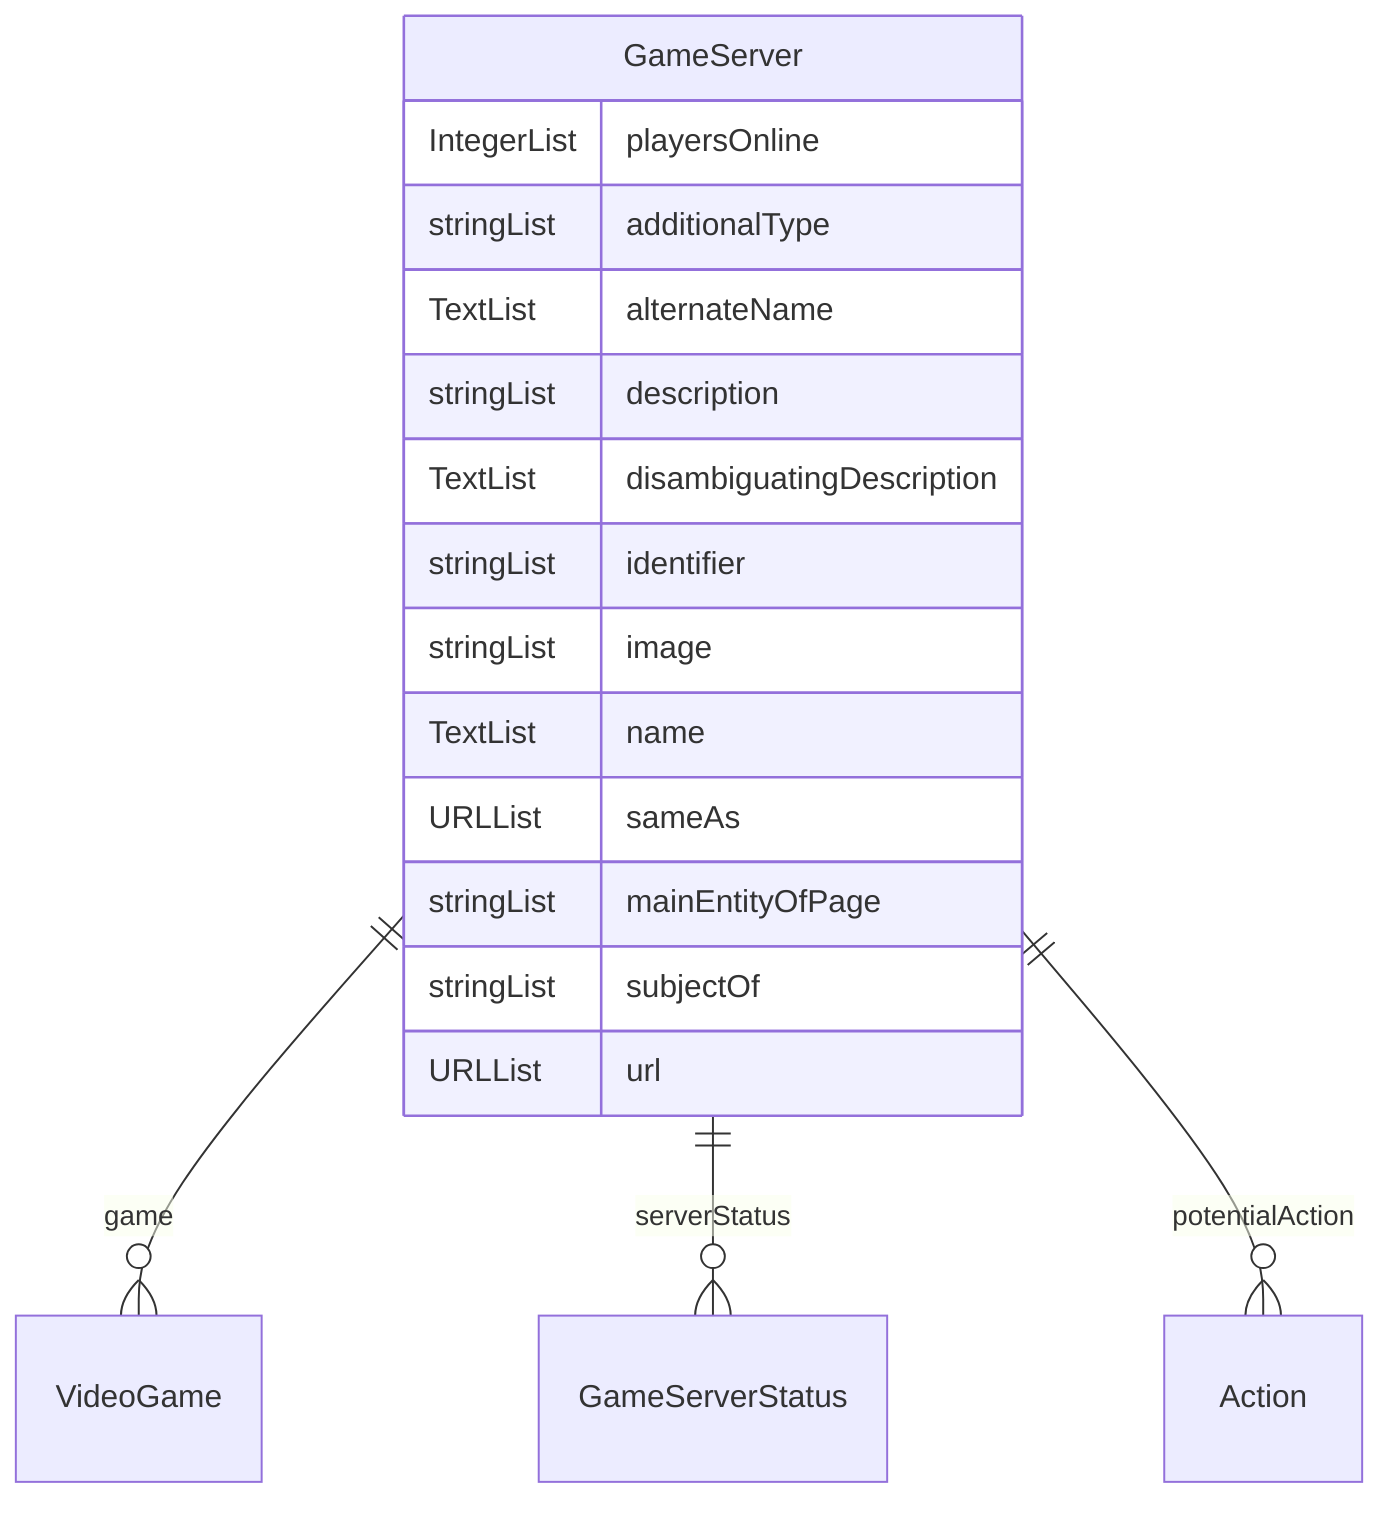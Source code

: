 erDiagram
GameServer {
    IntegerList playersOnline  
    stringList additionalType  
    TextList alternateName  
    stringList description  
    TextList disambiguatingDescription  
    stringList identifier  
    stringList image  
    TextList name  
    URLList sameAs  
    stringList mainEntityOfPage  
    stringList subjectOf  
    URLList url  
}

GameServer ||--}o VideoGame : "game"
GameServer ||--}o GameServerStatus : "serverStatus"
GameServer ||--}o Action : "potentialAction"